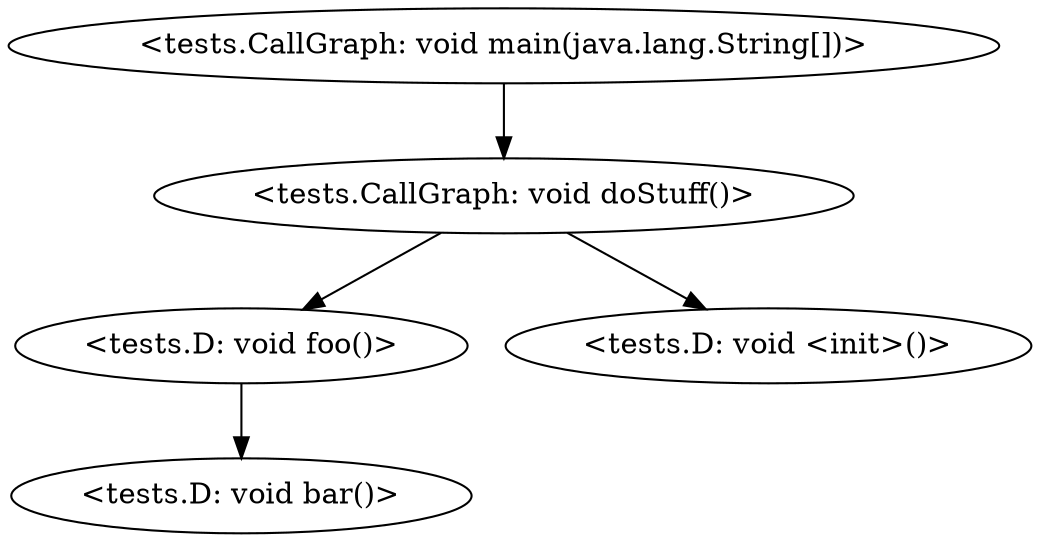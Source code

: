 digraph "callgraph" {
    "<tests.CallGraph: void main(java.lang.String[])>";
    "<tests.CallGraph: void doStuff()>";
    "<tests.CallGraph: void main(java.lang.String[])>"->"<tests.CallGraph: void doStuff()>";
    "<tests.D: void foo()>";
    "<tests.CallGraph: void doStuff()>"->"<tests.D: void foo()>";
    "<tests.D: void <init>()>";
    "<tests.CallGraph: void doStuff()>"->"<tests.D: void <init>()>";
    "<tests.D: void bar()>";
    "<tests.D: void foo()>"->"<tests.D: void bar()>";
}
